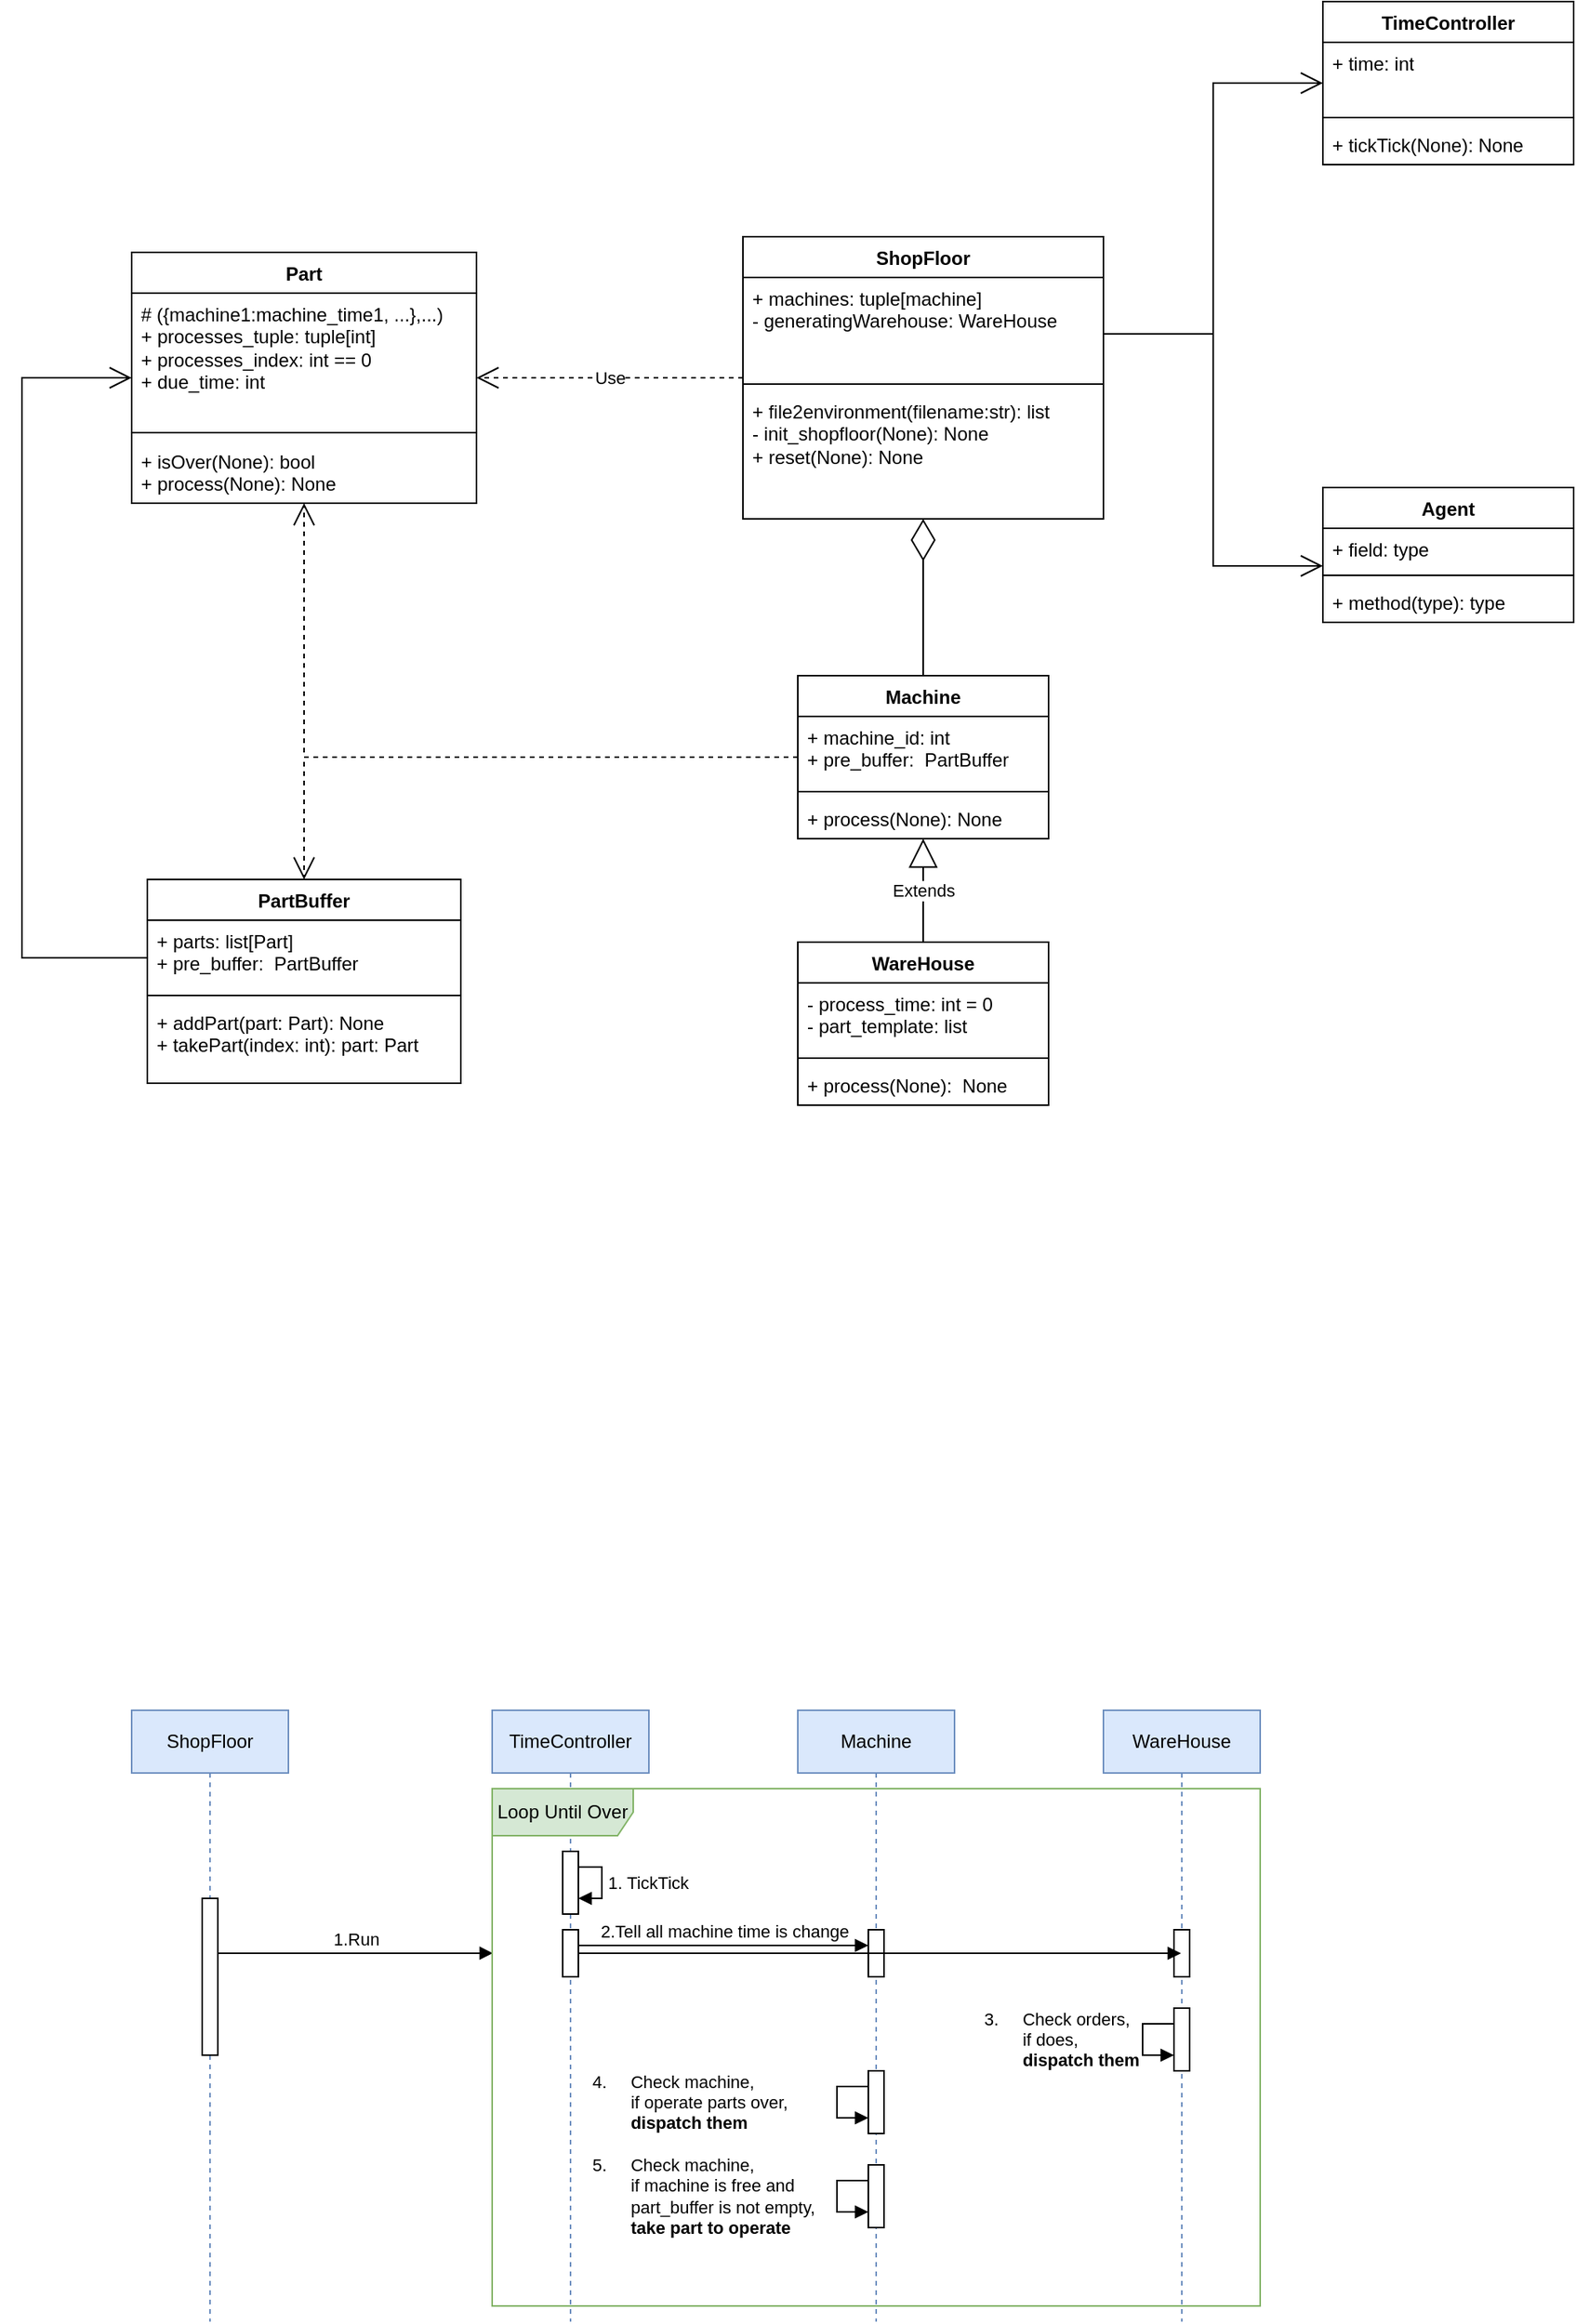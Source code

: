 <mxfile version="22.0.2" type="device">
  <diagram name="Page-1" id="c4acf3e9-155e-7222-9cf6-157b1a14988f">
    <mxGraphModel dx="587" dy="562" grid="1" gridSize="10" guides="1" tooltips="1" connect="1" arrows="1" fold="1" page="1" pageScale="1" pageWidth="1654" pageHeight="1169" background="none" math="0" shadow="0">
      <root>
        <mxCell id="0" />
        <mxCell id="1" parent="0" />
        <mxCell id="4OcTNK0Lde0b92UtZU0g-4" value="ShopFloor" style="swimlane;fontStyle=1;align=center;verticalAlign=top;childLayout=stackLayout;horizontal=1;startSize=26;horizontalStack=0;resizeParent=1;resizeParentMax=0;resizeLast=0;collapsible=1;marginBottom=0;whiteSpace=wrap;html=1;" parent="1" vertex="1">
          <mxGeometry x="610" y="350" width="230" height="180" as="geometry" />
        </mxCell>
        <mxCell id="4OcTNK0Lde0b92UtZU0g-5" value="+ machines: tuple[machine]&lt;br&gt;- generatingWarehouse: WareHouse" style="text;strokeColor=none;fillColor=none;align=left;verticalAlign=top;spacingLeft=4;spacingRight=4;overflow=hidden;rotatable=0;points=[[0,0.5],[1,0.5]];portConstraint=eastwest;whiteSpace=wrap;html=1;" parent="4OcTNK0Lde0b92UtZU0g-4" vertex="1">
          <mxGeometry y="26" width="230" height="64" as="geometry" />
        </mxCell>
        <mxCell id="4OcTNK0Lde0b92UtZU0g-6" value="" style="line;strokeWidth=1;fillColor=none;align=left;verticalAlign=middle;spacingTop=-1;spacingLeft=3;spacingRight=3;rotatable=0;labelPosition=right;points=[];portConstraint=eastwest;strokeColor=inherit;" parent="4OcTNK0Lde0b92UtZU0g-4" vertex="1">
          <mxGeometry y="90" width="230" height="8" as="geometry" />
        </mxCell>
        <mxCell id="4OcTNK0Lde0b92UtZU0g-7" value="+ file2environment(filename:str): list&lt;br&gt;- init_shopfloor(None): None&lt;br&gt;+ reset(None): None" style="text;strokeColor=none;fillColor=none;align=left;verticalAlign=top;spacingLeft=4;spacingRight=4;overflow=hidden;rotatable=0;points=[[0,0.5],[1,0.5]];portConstraint=eastwest;whiteSpace=wrap;html=1;" parent="4OcTNK0Lde0b92UtZU0g-4" vertex="1">
          <mxGeometry y="98" width="230" height="82" as="geometry" />
        </mxCell>
        <mxCell id="4OcTNK0Lde0b92UtZU0g-16" value="TimeController" style="swimlane;fontStyle=1;align=center;verticalAlign=top;childLayout=stackLayout;horizontal=1;startSize=26;horizontalStack=0;resizeParent=1;resizeParentMax=0;resizeLast=0;collapsible=1;marginBottom=0;whiteSpace=wrap;html=1;" parent="1" vertex="1">
          <mxGeometry x="980" y="200" width="160" height="104" as="geometry">
            <mxRectangle x="980" y="369" width="130" height="30" as="alternateBounds" />
          </mxGeometry>
        </mxCell>
        <mxCell id="4OcTNK0Lde0b92UtZU0g-17" value="+ time: int" style="text;strokeColor=none;fillColor=none;align=left;verticalAlign=top;spacingLeft=4;spacingRight=4;overflow=hidden;rotatable=0;points=[[0,0.5],[1,0.5]];portConstraint=eastwest;whiteSpace=wrap;html=1;" parent="4OcTNK0Lde0b92UtZU0g-16" vertex="1">
          <mxGeometry y="26" width="160" height="44" as="geometry" />
        </mxCell>
        <mxCell id="4OcTNK0Lde0b92UtZU0g-18" value="" style="line;strokeWidth=1;fillColor=none;align=left;verticalAlign=middle;spacingTop=-1;spacingLeft=3;spacingRight=3;rotatable=0;labelPosition=right;points=[];portConstraint=eastwest;strokeColor=inherit;" parent="4OcTNK0Lde0b92UtZU0g-16" vertex="1">
          <mxGeometry y="70" width="160" height="8" as="geometry" />
        </mxCell>
        <mxCell id="4OcTNK0Lde0b92UtZU0g-19" value="+ tickTick(None): None" style="text;strokeColor=none;fillColor=none;align=left;verticalAlign=top;spacingLeft=4;spacingRight=4;overflow=hidden;rotatable=0;points=[[0,0.5],[1,0.5]];portConstraint=eastwest;whiteSpace=wrap;html=1;" parent="4OcTNK0Lde0b92UtZU0g-16" vertex="1">
          <mxGeometry y="78" width="160" height="26" as="geometry" />
        </mxCell>
        <mxCell id="4OcTNK0Lde0b92UtZU0g-20" value="Machine" style="swimlane;fontStyle=1;align=center;verticalAlign=top;childLayout=stackLayout;horizontal=1;startSize=26;horizontalStack=0;resizeParent=1;resizeParentMax=0;resizeLast=0;collapsible=1;marginBottom=0;whiteSpace=wrap;html=1;" parent="1" vertex="1">
          <mxGeometry x="645" y="630" width="160" height="104" as="geometry" />
        </mxCell>
        <mxCell id="4OcTNK0Lde0b92UtZU0g-21" value="+ machine_id: int&lt;br&gt;+ pre_buffer:&amp;nbsp; PartBuffer" style="text;strokeColor=none;fillColor=none;align=left;verticalAlign=top;spacingLeft=4;spacingRight=4;overflow=hidden;rotatable=0;points=[[0,0.5],[1,0.5]];portConstraint=eastwest;whiteSpace=wrap;html=1;" parent="4OcTNK0Lde0b92UtZU0g-20" vertex="1">
          <mxGeometry y="26" width="160" height="44" as="geometry" />
        </mxCell>
        <mxCell id="4OcTNK0Lde0b92UtZU0g-22" value="" style="line;strokeWidth=1;fillColor=none;align=left;verticalAlign=middle;spacingTop=-1;spacingLeft=3;spacingRight=3;rotatable=0;labelPosition=right;points=[];portConstraint=eastwest;strokeColor=inherit;" parent="4OcTNK0Lde0b92UtZU0g-20" vertex="1">
          <mxGeometry y="70" width="160" height="8" as="geometry" />
        </mxCell>
        <mxCell id="4OcTNK0Lde0b92UtZU0g-23" value="+ process(None): None" style="text;strokeColor=none;fillColor=none;align=left;verticalAlign=top;spacingLeft=4;spacingRight=4;overflow=hidden;rotatable=0;points=[[0,0.5],[1,0.5]];portConstraint=eastwest;whiteSpace=wrap;html=1;" parent="4OcTNK0Lde0b92UtZU0g-20" vertex="1">
          <mxGeometry y="78" width="160" height="26" as="geometry" />
        </mxCell>
        <mxCell id="4OcTNK0Lde0b92UtZU0g-28" value="" style="endArrow=diamondThin;endFill=0;endSize=24;html=1;rounded=0;edgeStyle=orthogonalEdgeStyle;" parent="1" source="4OcTNK0Lde0b92UtZU0g-20" target="4OcTNK0Lde0b92UtZU0g-4" edge="1">
          <mxGeometry width="160" relative="1" as="geometry">
            <mxPoint x="390" y="570" as="sourcePoint" />
            <mxPoint x="570" y="580" as="targetPoint" />
          </mxGeometry>
        </mxCell>
        <mxCell id="4OcTNK0Lde0b92UtZU0g-34" value="Part" style="swimlane;fontStyle=1;align=center;verticalAlign=top;childLayout=stackLayout;horizontal=1;startSize=26;horizontalStack=0;resizeParent=1;resizeParentMax=0;resizeLast=0;collapsible=1;marginBottom=0;whiteSpace=wrap;html=1;" parent="1" vertex="1">
          <mxGeometry x="220" y="360" width="220" height="160" as="geometry" />
        </mxCell>
        <mxCell id="4OcTNK0Lde0b92UtZU0g-35" value="# ({machine1:machine_time1, ...},...)&lt;br&gt;+ processes_tuple: tuple[int]&lt;br&gt;+ processes_index: int == 0&lt;br&gt;+ due_time: int" style="text;strokeColor=none;fillColor=none;align=left;verticalAlign=top;spacingLeft=4;spacingRight=4;overflow=hidden;rotatable=0;points=[[0,0.5],[1,0.5]];portConstraint=eastwest;whiteSpace=wrap;html=1;" parent="4OcTNK0Lde0b92UtZU0g-34" vertex="1">
          <mxGeometry y="26" width="220" height="84" as="geometry" />
        </mxCell>
        <mxCell id="4OcTNK0Lde0b92UtZU0g-36" value="" style="line;strokeWidth=1;fillColor=none;align=left;verticalAlign=middle;spacingTop=-1;spacingLeft=3;spacingRight=3;rotatable=0;labelPosition=right;points=[];portConstraint=eastwest;strokeColor=inherit;" parent="4OcTNK0Lde0b92UtZU0g-34" vertex="1">
          <mxGeometry y="110" width="220" height="10" as="geometry" />
        </mxCell>
        <mxCell id="4OcTNK0Lde0b92UtZU0g-37" value="+ isOver(None): bool&lt;br&gt;+ process(None): None" style="text;strokeColor=none;fillColor=none;align=left;verticalAlign=top;spacingLeft=4;spacingRight=4;overflow=hidden;rotatable=0;points=[[0,0.5],[1,0.5]];portConstraint=eastwest;whiteSpace=wrap;html=1;" parent="4OcTNK0Lde0b92UtZU0g-34" vertex="1">
          <mxGeometry y="120" width="220" height="40" as="geometry" />
        </mxCell>
        <mxCell id="4OcTNK0Lde0b92UtZU0g-39" value="" style="endArrow=open;endSize=12;dashed=1;html=1;rounded=0;edgeStyle=orthogonalEdgeStyle;" parent="1" source="4OcTNK0Lde0b92UtZU0g-20" target="4OcTNK0Lde0b92UtZU0g-34" edge="1">
          <mxGeometry width="160" relative="1" as="geometry">
            <mxPoint x="550" y="560" as="sourcePoint" />
            <mxPoint x="710" y="560" as="targetPoint" />
          </mxGeometry>
        </mxCell>
        <mxCell id="4OcTNK0Lde0b92UtZU0g-40" value="Use" style="endArrow=open;endSize=12;dashed=1;html=1;rounded=0;edgeStyle=orthogonalEdgeStyle;" parent="1" source="4OcTNK0Lde0b92UtZU0g-4" target="4OcTNK0Lde0b92UtZU0g-34" edge="1">
          <mxGeometry width="160" relative="1" as="geometry">
            <mxPoint x="710" y="537" as="sourcePoint" />
            <mxPoint x="350" y="470" as="targetPoint" />
          </mxGeometry>
        </mxCell>
        <mxCell id="4OcTNK0Lde0b92UtZU0g-41" value="" style="endArrow=open;endFill=1;endSize=12;html=1;rounded=0;edgeStyle=orthogonalEdgeStyle;" parent="1" source="4OcTNK0Lde0b92UtZU0g-4" target="4OcTNK0Lde0b92UtZU0g-16" edge="1">
          <mxGeometry width="160" relative="1" as="geometry">
            <mxPoint x="870" y="330" as="sourcePoint" />
            <mxPoint x="1030" y="330" as="targetPoint" />
            <Array as="points">
              <mxPoint x="910" y="412" />
              <mxPoint x="910" y="252" />
            </Array>
          </mxGeometry>
        </mxCell>
        <mxCell id="4OcTNK0Lde0b92UtZU0g-42" value="Agent" style="swimlane;fontStyle=1;align=center;verticalAlign=top;childLayout=stackLayout;horizontal=1;startSize=26;horizontalStack=0;resizeParent=1;resizeParentMax=0;resizeLast=0;collapsible=1;marginBottom=0;whiteSpace=wrap;html=1;" parent="1" vertex="1">
          <mxGeometry x="980" y="510" width="160" height="86" as="geometry" />
        </mxCell>
        <mxCell id="4OcTNK0Lde0b92UtZU0g-43" value="+ field: type" style="text;strokeColor=none;fillColor=none;align=left;verticalAlign=top;spacingLeft=4;spacingRight=4;overflow=hidden;rotatable=0;points=[[0,0.5],[1,0.5]];portConstraint=eastwest;whiteSpace=wrap;html=1;" parent="4OcTNK0Lde0b92UtZU0g-42" vertex="1">
          <mxGeometry y="26" width="160" height="26" as="geometry" />
        </mxCell>
        <mxCell id="4OcTNK0Lde0b92UtZU0g-44" value="" style="line;strokeWidth=1;fillColor=none;align=left;verticalAlign=middle;spacingTop=-1;spacingLeft=3;spacingRight=3;rotatable=0;labelPosition=right;points=[];portConstraint=eastwest;strokeColor=inherit;" parent="4OcTNK0Lde0b92UtZU0g-42" vertex="1">
          <mxGeometry y="52" width="160" height="8" as="geometry" />
        </mxCell>
        <mxCell id="4OcTNK0Lde0b92UtZU0g-45" value="+ method(type): type" style="text;strokeColor=none;fillColor=none;align=left;verticalAlign=top;spacingLeft=4;spacingRight=4;overflow=hidden;rotatable=0;points=[[0,0.5],[1,0.5]];portConstraint=eastwest;whiteSpace=wrap;html=1;" parent="4OcTNK0Lde0b92UtZU0g-42" vertex="1">
          <mxGeometry y="60" width="160" height="26" as="geometry" />
        </mxCell>
        <mxCell id="4OcTNK0Lde0b92UtZU0g-46" value="" style="endArrow=open;endFill=1;endSize=12;html=1;rounded=0;edgeStyle=orthogonalEdgeStyle;" parent="1" source="4OcTNK0Lde0b92UtZU0g-4" target="4OcTNK0Lde0b92UtZU0g-42" edge="1">
          <mxGeometry width="160" relative="1" as="geometry">
            <mxPoint x="840" y="422" as="sourcePoint" />
            <mxPoint x="990" y="422" as="targetPoint" />
            <Array as="points">
              <mxPoint x="910" y="412" />
              <mxPoint x="910" y="560" />
            </Array>
          </mxGeometry>
        </mxCell>
        <mxCell id="4OcTNK0Lde0b92UtZU0g-47" value="WareHouse" style="swimlane;fontStyle=1;align=center;verticalAlign=top;childLayout=stackLayout;horizontal=1;startSize=26;horizontalStack=0;resizeParent=1;resizeParentMax=0;resizeLast=0;collapsible=1;marginBottom=0;whiteSpace=wrap;html=1;" parent="1" vertex="1">
          <mxGeometry x="645" y="800" width="160" height="104" as="geometry" />
        </mxCell>
        <mxCell id="4OcTNK0Lde0b92UtZU0g-48" value="- process_time: int = 0&lt;br&gt;- part_template: list" style="text;strokeColor=none;fillColor=none;align=left;verticalAlign=top;spacingLeft=4;spacingRight=4;overflow=hidden;rotatable=0;points=[[0,0.5],[1,0.5]];portConstraint=eastwest;whiteSpace=wrap;html=1;" parent="4OcTNK0Lde0b92UtZU0g-47" vertex="1">
          <mxGeometry y="26" width="160" height="44" as="geometry" />
        </mxCell>
        <mxCell id="4OcTNK0Lde0b92UtZU0g-49" value="" style="line;strokeWidth=1;fillColor=none;align=left;verticalAlign=middle;spacingTop=-1;spacingLeft=3;spacingRight=3;rotatable=0;labelPosition=right;points=[];portConstraint=eastwest;strokeColor=inherit;" parent="4OcTNK0Lde0b92UtZU0g-47" vertex="1">
          <mxGeometry y="70" width="160" height="8" as="geometry" />
        </mxCell>
        <mxCell id="4OcTNK0Lde0b92UtZU0g-50" value="+ process(None):&amp;nbsp; None" style="text;strokeColor=none;fillColor=none;align=left;verticalAlign=top;spacingLeft=4;spacingRight=4;overflow=hidden;rotatable=0;points=[[0,0.5],[1,0.5]];portConstraint=eastwest;whiteSpace=wrap;html=1;" parent="4OcTNK0Lde0b92UtZU0g-47" vertex="1">
          <mxGeometry y="78" width="160" height="26" as="geometry" />
        </mxCell>
        <mxCell id="4OcTNK0Lde0b92UtZU0g-51" value="Extends" style="endArrow=block;endSize=16;endFill=0;html=1;rounded=0;edgeStyle=orthogonalEdgeStyle;" parent="1" source="4OcTNK0Lde0b92UtZU0g-47" target="4OcTNK0Lde0b92UtZU0g-20" edge="1">
          <mxGeometry width="160" relative="1" as="geometry">
            <mxPoint x="640" y="800" as="sourcePoint" />
            <mxPoint x="800" y="800" as="targetPoint" />
          </mxGeometry>
        </mxCell>
        <mxCell id="4OcTNK0Lde0b92UtZU0g-52" value="PartBuffer" style="swimlane;fontStyle=1;align=center;verticalAlign=top;childLayout=stackLayout;horizontal=1;startSize=26;horizontalStack=0;resizeParent=1;resizeParentMax=0;resizeLast=0;collapsible=1;marginBottom=0;whiteSpace=wrap;html=1;" parent="1" vertex="1">
          <mxGeometry x="230" y="760" width="200" height="130" as="geometry" />
        </mxCell>
        <mxCell id="4OcTNK0Lde0b92UtZU0g-53" value="+ parts: list[Part]&lt;br&gt;+ pre_buffer:&amp;nbsp; PartBuffer" style="text;strokeColor=none;fillColor=none;align=left;verticalAlign=top;spacingLeft=4;spacingRight=4;overflow=hidden;rotatable=0;points=[[0,0.5],[1,0.5]];portConstraint=eastwest;whiteSpace=wrap;html=1;" parent="4OcTNK0Lde0b92UtZU0g-52" vertex="1">
          <mxGeometry y="26" width="200" height="44" as="geometry" />
        </mxCell>
        <mxCell id="4OcTNK0Lde0b92UtZU0g-54" value="" style="line;strokeWidth=1;fillColor=none;align=left;verticalAlign=middle;spacingTop=-1;spacingLeft=3;spacingRight=3;rotatable=0;labelPosition=right;points=[];portConstraint=eastwest;strokeColor=inherit;" parent="4OcTNK0Lde0b92UtZU0g-52" vertex="1">
          <mxGeometry y="70" width="200" height="8" as="geometry" />
        </mxCell>
        <mxCell id="4OcTNK0Lde0b92UtZU0g-55" value="+ addPart(part: Part): None&lt;br&gt;+ takePart(index: int): part: Part" style="text;strokeColor=none;fillColor=none;align=left;verticalAlign=top;spacingLeft=4;spacingRight=4;overflow=hidden;rotatable=0;points=[[0,0.5],[1,0.5]];portConstraint=eastwest;whiteSpace=wrap;html=1;" parent="4OcTNK0Lde0b92UtZU0g-52" vertex="1">
          <mxGeometry y="78" width="200" height="52" as="geometry" />
        </mxCell>
        <mxCell id="4OcTNK0Lde0b92UtZU0g-56" value="" style="endArrow=open;endSize=12;dashed=1;html=1;rounded=0;edgeStyle=orthogonalEdgeStyle;" parent="1" source="4OcTNK0Lde0b92UtZU0g-20" target="4OcTNK0Lde0b92UtZU0g-52" edge="1">
          <mxGeometry x="0.166" y="-2" width="160" relative="1" as="geometry">
            <mxPoint x="655" y="692" as="sourcePoint" />
            <mxPoint x="340" y="545" as="targetPoint" />
            <Array as="points">
              <mxPoint x="330" y="682" />
            </Array>
            <mxPoint as="offset" />
          </mxGeometry>
        </mxCell>
        <mxCell id="4OcTNK0Lde0b92UtZU0g-59" value="" style="endArrow=open;endFill=1;endSize=12;html=1;rounded=0;edgeStyle=orthogonalEdgeStyle;" parent="1" source="4OcTNK0Lde0b92UtZU0g-52" target="4OcTNK0Lde0b92UtZU0g-34" edge="1">
          <mxGeometry width="160" relative="1" as="geometry">
            <mxPoint x="850" y="422" as="sourcePoint" />
            <mxPoint x="990" y="262" as="targetPoint" />
            <Array as="points">
              <mxPoint x="150" y="810" />
              <mxPoint x="150" y="440" />
            </Array>
          </mxGeometry>
        </mxCell>
        <mxCell id="4OcTNK0Lde0b92UtZU0g-60" value="TimeController" style="shape=umlLifeline;perimeter=lifelinePerimeter;whiteSpace=wrap;html=1;container=1;dropTarget=0;collapsible=0;recursiveResize=0;outlineConnect=0;portConstraint=eastwest;newEdgeStyle={&quot;curved&quot;:0,&quot;rounded&quot;:0};fillColor=#dae8fc;strokeColor=#6c8ebf;" parent="1" vertex="1">
          <mxGeometry x="450" y="1290" width="100" height="390" as="geometry" />
        </mxCell>
        <mxCell id="4OcTNK0Lde0b92UtZU0g-64" value="" style="html=1;points=[[0,0,0,0,5],[0,1,0,0,-5],[1,0,0,0,5],[1,1,0,0,-5]];perimeter=orthogonalPerimeter;outlineConnect=0;targetShapes=umlLifeline;portConstraint=eastwest;newEdgeStyle={&quot;curved&quot;:0,&quot;rounded&quot;:0};" parent="4OcTNK0Lde0b92UtZU0g-60" vertex="1">
          <mxGeometry x="45" y="140" width="10" height="30" as="geometry" />
        </mxCell>
        <mxCell id="4OcTNK0Lde0b92UtZU0g-69" value="" style="html=1;points=[[0,0,0,0,5],[0,1,0,0,-5],[1,0,0,0,5],[1,1,0,0,-5]];perimeter=orthogonalPerimeter;outlineConnect=0;targetShapes=umlLifeline;portConstraint=eastwest;newEdgeStyle={&quot;curved&quot;:0,&quot;rounded&quot;:0};" parent="4OcTNK0Lde0b92UtZU0g-60" vertex="1">
          <mxGeometry x="45" y="90" width="10" height="40" as="geometry" />
        </mxCell>
        <mxCell id="4OcTNK0Lde0b92UtZU0g-70" value="1. TickTick" style="html=1;align=left;spacingLeft=2;endArrow=block;rounded=0;edgeStyle=orthogonalEdgeStyle;curved=0;rounded=0;" parent="4OcTNK0Lde0b92UtZU0g-60" source="4OcTNK0Lde0b92UtZU0g-69" target="4OcTNK0Lde0b92UtZU0g-69" edge="1">
          <mxGeometry x="0.008" relative="1" as="geometry">
            <mxPoint x="110" y="150" as="sourcePoint" />
            <Array as="points">
              <mxPoint x="70" y="100" />
              <mxPoint x="70" y="120" />
            </Array>
            <mxPoint as="offset" />
          </mxGeometry>
        </mxCell>
        <mxCell id="4OcTNK0Lde0b92UtZU0g-61" value="ShopFloor" style="shape=umlLifeline;perimeter=lifelinePerimeter;whiteSpace=wrap;html=1;container=1;dropTarget=0;collapsible=0;recursiveResize=0;outlineConnect=0;portConstraint=eastwest;newEdgeStyle={&quot;curved&quot;:0,&quot;rounded&quot;:0};fillColor=#dae8fc;strokeColor=#6c8ebf;" parent="1" vertex="1">
          <mxGeometry x="220" y="1290" width="100" height="390" as="geometry" />
        </mxCell>
        <mxCell id="4OcTNK0Lde0b92UtZU0g-62" value="" style="html=1;points=[[0,0,0,0,5],[0,1,0,0,-5],[1,0,0,0,5],[1,1,0,0,-5]];perimeter=orthogonalPerimeter;outlineConnect=0;targetShapes=umlLifeline;portConstraint=eastwest;newEdgeStyle={&quot;curved&quot;:0,&quot;rounded&quot;:0};" parent="4OcTNK0Lde0b92UtZU0g-61" vertex="1">
          <mxGeometry x="45" y="120" width="10" height="100" as="geometry" />
        </mxCell>
        <mxCell id="4OcTNK0Lde0b92UtZU0g-63" value="1.Run" style="html=1;verticalAlign=bottom;endArrow=block;curved=0;rounded=0;entryX=0.001;entryY=0.318;entryDx=0;entryDy=0;entryPerimeter=0;" parent="1" source="4OcTNK0Lde0b92UtZU0g-62" target="4OcTNK0Lde0b92UtZU0g-67" edge="1">
          <mxGeometry width="80" relative="1" as="geometry">
            <mxPoint x="310" y="1400" as="sourcePoint" />
            <mxPoint x="390" y="1400" as="targetPoint" />
          </mxGeometry>
        </mxCell>
        <mxCell id="4OcTNK0Lde0b92UtZU0g-65" value="Machine" style="shape=umlLifeline;perimeter=lifelinePerimeter;whiteSpace=wrap;html=1;container=1;dropTarget=0;collapsible=0;recursiveResize=0;outlineConnect=0;portConstraint=eastwest;newEdgeStyle={&quot;curved&quot;:0,&quot;rounded&quot;:0};fillColor=#dae8fc;strokeColor=#6c8ebf;" parent="1" vertex="1">
          <mxGeometry x="645" y="1290" width="100" height="390" as="geometry" />
        </mxCell>
        <mxCell id="4OcTNK0Lde0b92UtZU0g-66" value="" style="html=1;points=[[0,0,0,0,5],[0,1,0,0,-5],[1,0,0,0,5],[1,1,0,0,-5]];perimeter=orthogonalPerimeter;outlineConnect=0;targetShapes=umlLifeline;portConstraint=eastwest;newEdgeStyle={&quot;curved&quot;:0,&quot;rounded&quot;:0};" parent="4OcTNK0Lde0b92UtZU0g-65" vertex="1">
          <mxGeometry x="45" y="140" width="10" height="30" as="geometry" />
        </mxCell>
        <mxCell id="4OcTNK0Lde0b92UtZU0g-76" value="" style="html=1;points=[[0,0,0,0,5],[0,1,0,0,-5],[1,0,0,0,5],[1,1,0,0,-5]];perimeter=orthogonalPerimeter;outlineConnect=0;targetShapes=umlLifeline;portConstraint=eastwest;newEdgeStyle={&quot;curved&quot;:0,&quot;rounded&quot;:0};" parent="4OcTNK0Lde0b92UtZU0g-65" vertex="1">
          <mxGeometry x="45" y="230" width="10" height="40" as="geometry" />
        </mxCell>
        <mxCell id="4OcTNK0Lde0b92UtZU0g-77" value="4. &lt;span style=&quot;white-space: pre;&quot;&gt;&#x9;&lt;/span&gt;Check machine, &lt;br&gt;&lt;span style=&quot;white-space: pre;&quot;&gt;&#x9;&lt;/span&gt;if operate parts over,&amp;nbsp; &lt;br&gt;&lt;b&gt;&lt;span style=&quot;white-space: pre;&quot;&gt;&#x9;&lt;/span&gt;dispatch them&lt;/b&gt;" style="html=1;align=left;spacingLeft=2;endArrow=block;rounded=0;edgeStyle=orthogonalEdgeStyle;curved=0;rounded=0;" parent="4OcTNK0Lde0b92UtZU0g-65" edge="1">
          <mxGeometry y="-160" relative="1" as="geometry">
            <mxPoint x="45" y="240" as="sourcePoint" />
            <Array as="points">
              <mxPoint x="25" y="240" />
              <mxPoint x="25" y="260" />
            </Array>
            <mxPoint x="45" y="260" as="targetPoint" />
            <mxPoint as="offset" />
          </mxGeometry>
        </mxCell>
        <mxCell id="4OcTNK0Lde0b92UtZU0g-78" value="" style="html=1;points=[[0,0,0,0,5],[0,1,0,0,-5],[1,0,0,0,5],[1,1,0,0,-5]];perimeter=orthogonalPerimeter;outlineConnect=0;targetShapes=umlLifeline;portConstraint=eastwest;newEdgeStyle={&quot;curved&quot;:0,&quot;rounded&quot;:0};" parent="4OcTNK0Lde0b92UtZU0g-65" vertex="1">
          <mxGeometry x="45" y="290" width="10" height="40" as="geometry" />
        </mxCell>
        <mxCell id="4OcTNK0Lde0b92UtZU0g-79" value="5. &lt;span style=&quot;white-space: pre;&quot;&gt;&#x9;&lt;/span&gt;Check machine, &lt;br&gt;&lt;span style=&quot;white-space: pre;&quot;&gt;&#x9;&lt;/span&gt;if machine is free and &lt;br&gt;&lt;span style=&quot;white-space: pre;&quot;&gt;&#x9;&lt;/span&gt;part_buffer is not empty, &lt;br&gt;&lt;b&gt;&lt;span style=&quot;white-space: pre;&quot;&gt;&#x9;&lt;/span&gt;take part to operate&lt;/b&gt;" style="html=1;align=left;spacingLeft=2;endArrow=block;rounded=0;edgeStyle=orthogonalEdgeStyle;curved=0;rounded=0;" parent="4OcTNK0Lde0b92UtZU0g-65" edge="1">
          <mxGeometry y="-160" relative="1" as="geometry">
            <mxPoint x="45" y="300" as="sourcePoint" />
            <Array as="points">
              <mxPoint x="25" y="300" />
              <mxPoint x="25" y="320" />
            </Array>
            <mxPoint x="45" y="320" as="targetPoint" />
            <mxPoint as="offset" />
          </mxGeometry>
        </mxCell>
        <mxCell id="4OcTNK0Lde0b92UtZU0g-67" value="Loop Until Over" style="shape=umlFrame;whiteSpace=wrap;html=1;pointerEvents=0;fillColor=#d5e8d4;strokeColor=#82b366;width=90;height=30;swimlaneFillColor=none;shadow=0;" parent="1" vertex="1">
          <mxGeometry x="450" y="1340" width="490" height="330" as="geometry" />
        </mxCell>
        <mxCell id="4OcTNK0Lde0b92UtZU0g-68" value="2.Tell all machine time is change" style="html=1;verticalAlign=bottom;endArrow=block;curved=0;rounded=0;" parent="1" source="4OcTNK0Lde0b92UtZU0g-64" target="4OcTNK0Lde0b92UtZU0g-66" edge="1">
          <mxGeometry width="80" relative="1" as="geometry">
            <mxPoint x="505" y="1440" as="sourcePoint" />
            <mxPoint x="690" y="1440" as="targetPoint" />
            <Array as="points">
              <mxPoint x="600" y="1440" />
            </Array>
          </mxGeometry>
        </mxCell>
        <mxCell id="4OcTNK0Lde0b92UtZU0g-73" value="WareHouse" style="shape=umlLifeline;perimeter=lifelinePerimeter;whiteSpace=wrap;html=1;container=1;dropTarget=0;collapsible=0;recursiveResize=0;outlineConnect=0;portConstraint=eastwest;newEdgeStyle={&quot;curved&quot;:0,&quot;rounded&quot;:0};fillColor=#dae8fc;strokeColor=#6c8ebf;" parent="1" vertex="1">
          <mxGeometry x="840" y="1290" width="100" height="390" as="geometry" />
        </mxCell>
        <mxCell id="4OcTNK0Lde0b92UtZU0g-74" value="" style="html=1;points=[[0,0,0,0,5],[0,1,0,0,-5],[1,0,0,0,5],[1,1,0,0,-5]];perimeter=orthogonalPerimeter;outlineConnect=0;targetShapes=umlLifeline;portConstraint=eastwest;newEdgeStyle={&quot;curved&quot;:0,&quot;rounded&quot;:0};" parent="4OcTNK0Lde0b92UtZU0g-73" vertex="1">
          <mxGeometry x="45" y="140" width="10" height="30" as="geometry" />
        </mxCell>
        <mxCell id="4OcTNK0Lde0b92UtZU0g-71" value="" style="html=1;points=[[0,0,0,0,5],[0,1,0,0,-5],[1,0,0,0,5],[1,1,0,0,-5]];perimeter=orthogonalPerimeter;outlineConnect=0;targetShapes=umlLifeline;portConstraint=eastwest;newEdgeStyle={&quot;curved&quot;:0,&quot;rounded&quot;:0};" parent="4OcTNK0Lde0b92UtZU0g-73" vertex="1">
          <mxGeometry x="45" y="190" width="10" height="40" as="geometry" />
        </mxCell>
        <mxCell id="4OcTNK0Lde0b92UtZU0g-72" value="3. &lt;span style=&quot;white-space: pre;&quot;&gt;&#x9;&lt;/span&gt;Check orders, &lt;br&gt;&lt;span style=&quot;white-space: pre;&quot;&gt;&#x9;&lt;/span&gt;if does,&amp;nbsp; &lt;br&gt;&lt;b&gt;&lt;span style=&quot;white-space: pre;&quot;&gt;&#x9;&lt;/span&gt;dispatch them&lt;/b&gt;" style="html=1;align=left;spacingLeft=2;endArrow=block;rounded=0;edgeStyle=orthogonalEdgeStyle;curved=0;rounded=0;" parent="4OcTNK0Lde0b92UtZU0g-73" edge="1">
          <mxGeometry y="-105" relative="1" as="geometry">
            <mxPoint x="45" y="200" as="sourcePoint" />
            <Array as="points">
              <mxPoint x="25" y="200" />
              <mxPoint x="25" y="220" />
            </Array>
            <mxPoint x="45" y="220" as="targetPoint" />
            <mxPoint as="offset" />
          </mxGeometry>
        </mxCell>
        <mxCell id="4OcTNK0Lde0b92UtZU0g-75" value="" style="html=1;verticalAlign=bottom;endArrow=block;curved=0;rounded=0;jumpStyle=none;shadow=0;" parent="1" source="4OcTNK0Lde0b92UtZU0g-64" target="4OcTNK0Lde0b92UtZU0g-73" edge="1">
          <mxGeometry x="0.326" y="5" width="80" relative="1" as="geometry">
            <mxPoint x="560" y="1460" as="sourcePoint" />
            <mxPoint x="640" y="1460" as="targetPoint" />
            <mxPoint as="offset" />
          </mxGeometry>
        </mxCell>
      </root>
    </mxGraphModel>
  </diagram>
</mxfile>
